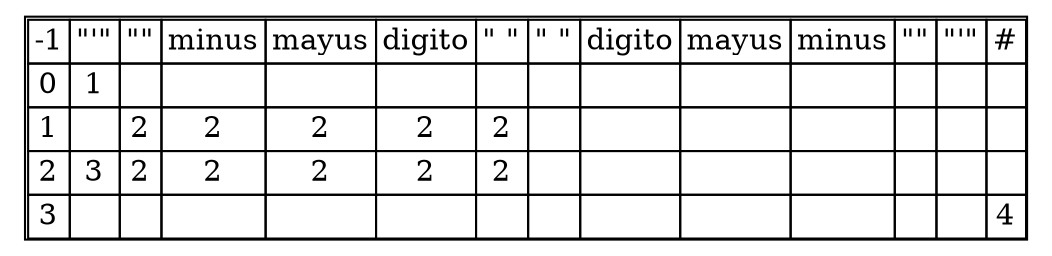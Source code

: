 digraph G{
node[shape=none];
table[label=<<table border="1" cellborder="1" cellspacing="0">
<tr>
<td>-1</td>
<td>
"'"</td>
<td>
"
"</td>
<td>
minus</td>
<td>
mayus</td>
<td>
digito</td>
<td>
" "</td>
<td>
" "</td>
<td>
digito</td>
<td>
mayus</td>
<td>
minus</td>
<td>
"
"</td>
<td>
"'"</td>
<td>
#</td>
</tr>
<tr>
<td>0</td>
<td>
1</td>
<td>
</td>
<td>
</td>
<td>
</td>
<td>
</td>
<td>
</td>
<td>
</td>
<td>
</td>
<td>
</td>
<td>
</td>
<td>
</td>
<td>
</td>
<td>
</td>
</tr>
<tr>
<td>1</td>
<td>
</td>
<td>
2</td>
<td>
2</td>
<td>
2</td>
<td>
2</td>
<td>
2</td>
<td>
</td>
<td>
</td>
<td>
</td>
<td>
</td>
<td>
</td>
<td>
</td>
<td>
</td>
</tr>
<tr>
<td>2</td>
<td>
3</td>
<td>
2</td>
<td>
2</td>
<td>
2</td>
<td>
2</td>
<td>
2</td>
<td>
</td>
<td>
</td>
<td>
</td>
<td>
</td>
<td>
</td>
<td>
</td>
<td>
</td>
</tr>
<tr>
<td>3</td>
<td>
</td>
<td>
</td>
<td>
</td>
<td>
</td>
<td>
</td>
<td>
</td>
<td>
</td>
<td>
</td>
<td>
</td>
<td>
</td>
<td>
</td>
<td>
</td>
<td>
4</td>
</tr>
</table>>];

}